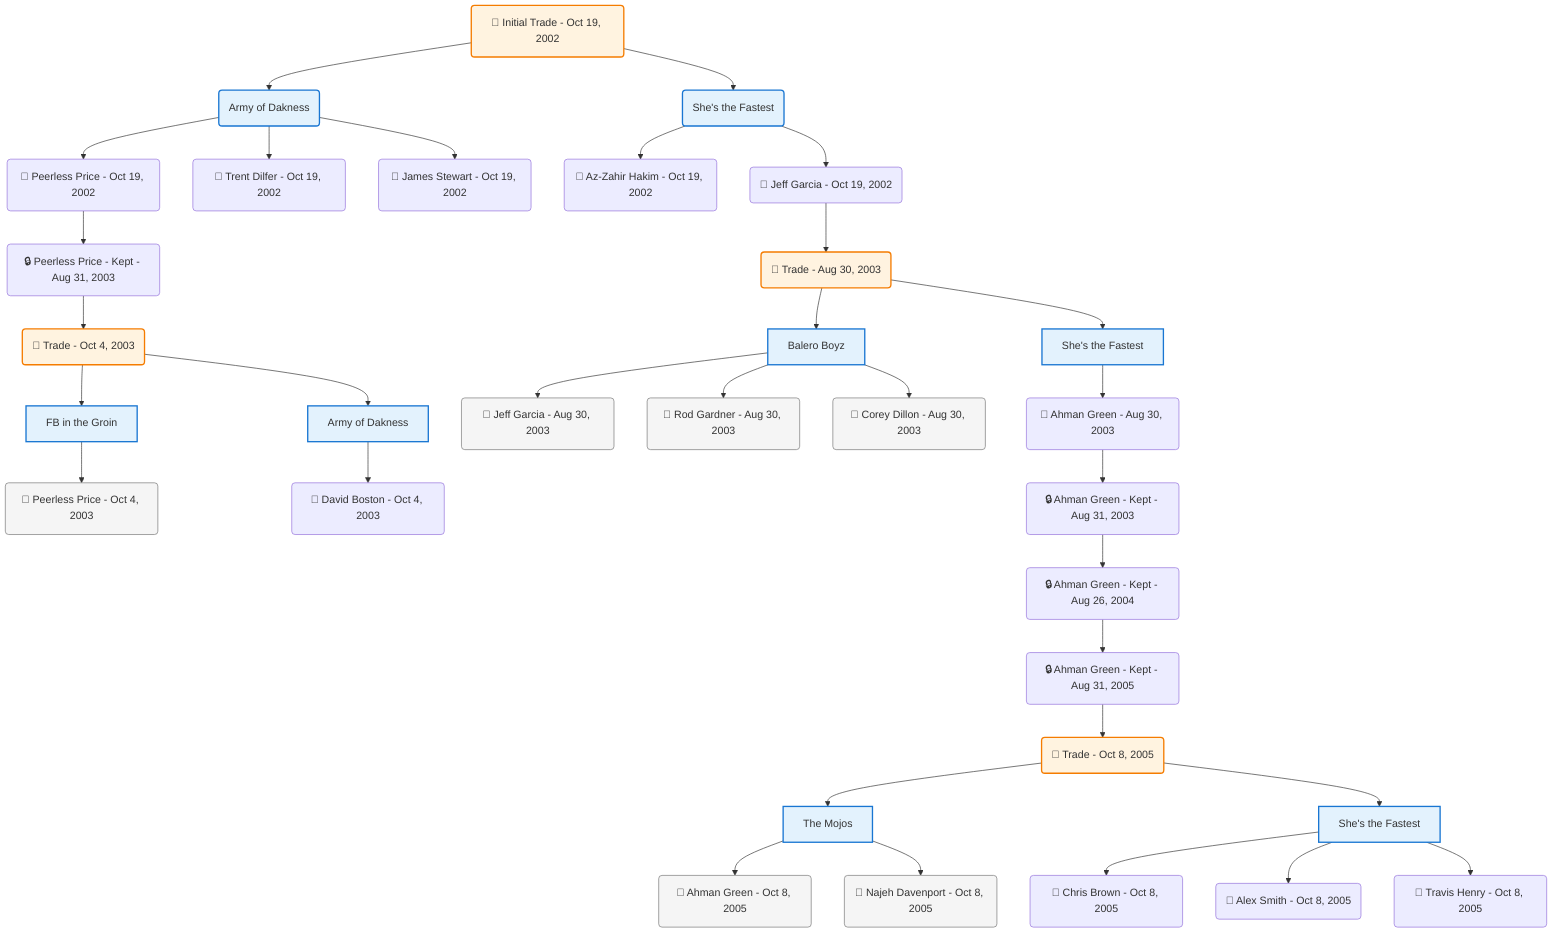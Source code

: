 flowchart TD

    TRADE_MAIN("🔄 Initial Trade - Oct 19, 2002")
    TEAM_1("Army of Dakness")
    TEAM_2("She's the Fastest")
    NODE_746c2275-65e2-43c2-a8dc-07d9923b2954("🔄 Peerless Price - Oct 19, 2002")
    NODE_684ba55e-7fef-46c9-8d3f-27a3207a0300("🔒 Peerless Price - Kept - Aug 31, 2003")
    TRADE_5a50c0ed-0127-4b77-a2d1-b15d98b5dcbd_3("🔄 Trade - Oct 4, 2003")
    TEAM_f483ecf1-cd17-4991-854b-e52dfc957b45_4["FB in the Groin"]
    NODE_4ed9ace5-3a66-4c8a-8d45-a94a09fb8c77("🔄 Peerless Price - Oct 4, 2003")
    TEAM_40f7599b-e68f-4bf4-9553-bf7e10924635_5["Army of Dakness"]
    NODE_d198fa06-ff72-4ff5-8d1b-f8fd90cfa458("🔄 David Boston - Oct 4, 2003")
    NODE_e52b2a80-802a-40c1-bf46-1cbe145d4e7c("🔄 Az-Zahir Hakim - Oct 19, 2002")
    NODE_eb8e669f-5ed4-4995-a1ba-55f7c4ebf912("🔄 Trent Dilfer - Oct 19, 2002")
    NODE_0fe37a81-05b2-4d88-8604-7ea1e1ab2668("🔄 James Stewart - Oct 19, 2002")
    NODE_445e462f-a5f7-465e-994b-c51c7ffd143b("🔄 Jeff Garcia - Oct 19, 2002")
    TRADE_d1608bf6-f3da-462c-a2dd-a7b858982098_6("🔄 Trade - Aug 30, 2003")
    TEAM_2feaf03e-fb22-498e-ac8f-e596b6ba7810_7["Balero Boyz"]
    NODE_88e39c37-4ef4-4dfe-95ab-8ef4fa6e7510("🔄 Jeff Garcia - Aug 30, 2003")
    NODE_b2756f31-3303-4aaf-9dfe-101f92297c28("🔄 Rod Gardner - Aug 30, 2003")
    NODE_0c41bae0-18c2-4b22-b15b-3553d2ce6e6d("🔄 Corey Dillon - Aug 30, 2003")
    TEAM_4449259f-64af-44fd-9235-1facc0926234_8["She's the Fastest"]
    NODE_54a38002-f7d6-42a1-b6d7-3d606c4d29eb("🔄 Ahman Green - Aug 30, 2003")
    NODE_d90fa2bc-d615-4c15-b92e-ec3c0987bdcb("🔒 Ahman Green - Kept - Aug 31, 2003")
    NODE_bb591076-00fd-46ff-8fca-57a733298354("🔒 Ahman Green - Kept - Aug 26, 2004")
    NODE_72e8d4f1-c979-4872-b3d7-31fcb81f1deb("🔒 Ahman Green - Kept - Aug 31, 2005")
    TRADE_ea3ce1e3-1a8d-483a-b2b4-fdb86202ab19_9("🔄 Trade - Oct 8, 2005")
    TEAM_bbe2d0ad-54cf-4c22-be82-b2a5f262a157_10["The Mojos"]
    NODE_5b2543a1-e7eb-408a-aa25-e48f4df3097f("🔄 Ahman Green - Oct 8, 2005")
    NODE_f1432809-2834-46aa-a414-f2f0be38821d("🔄 Najeh Davenport - Oct 8, 2005")
    TEAM_4449259f-64af-44fd-9235-1facc0926234_11["She's the Fastest"]
    NODE_a984137f-4a5a-4a83-9815-054c0f2aaaac("🔄 Chris Brown - Oct 8, 2005")
    NODE_afabe833-f607-425f-a62c-2b3aca15d977("🔄 Alex Smith - Oct 8, 2005")
    NODE_a2dcf430-d316-4b37-b35d-cf3ed0dca282("🔄 Travis Henry - Oct 8, 2005")

    TRADE_MAIN --> TEAM_1
    TRADE_MAIN --> TEAM_2
    TEAM_1 --> NODE_746c2275-65e2-43c2-a8dc-07d9923b2954
    NODE_746c2275-65e2-43c2-a8dc-07d9923b2954 --> NODE_684ba55e-7fef-46c9-8d3f-27a3207a0300
    NODE_684ba55e-7fef-46c9-8d3f-27a3207a0300 --> TRADE_5a50c0ed-0127-4b77-a2d1-b15d98b5dcbd_3
    TRADE_5a50c0ed-0127-4b77-a2d1-b15d98b5dcbd_3 --> TEAM_f483ecf1-cd17-4991-854b-e52dfc957b45_4
    TEAM_f483ecf1-cd17-4991-854b-e52dfc957b45_4 --> NODE_4ed9ace5-3a66-4c8a-8d45-a94a09fb8c77
    TRADE_5a50c0ed-0127-4b77-a2d1-b15d98b5dcbd_3 --> TEAM_40f7599b-e68f-4bf4-9553-bf7e10924635_5
    TEAM_40f7599b-e68f-4bf4-9553-bf7e10924635_5 --> NODE_d198fa06-ff72-4ff5-8d1b-f8fd90cfa458
    TEAM_2 --> NODE_e52b2a80-802a-40c1-bf46-1cbe145d4e7c
    TEAM_1 --> NODE_eb8e669f-5ed4-4995-a1ba-55f7c4ebf912
    TEAM_1 --> NODE_0fe37a81-05b2-4d88-8604-7ea1e1ab2668
    TEAM_2 --> NODE_445e462f-a5f7-465e-994b-c51c7ffd143b
    NODE_445e462f-a5f7-465e-994b-c51c7ffd143b --> TRADE_d1608bf6-f3da-462c-a2dd-a7b858982098_6
    TRADE_d1608bf6-f3da-462c-a2dd-a7b858982098_6 --> TEAM_2feaf03e-fb22-498e-ac8f-e596b6ba7810_7
    TEAM_2feaf03e-fb22-498e-ac8f-e596b6ba7810_7 --> NODE_88e39c37-4ef4-4dfe-95ab-8ef4fa6e7510
    TEAM_2feaf03e-fb22-498e-ac8f-e596b6ba7810_7 --> NODE_b2756f31-3303-4aaf-9dfe-101f92297c28
    TEAM_2feaf03e-fb22-498e-ac8f-e596b6ba7810_7 --> NODE_0c41bae0-18c2-4b22-b15b-3553d2ce6e6d
    TRADE_d1608bf6-f3da-462c-a2dd-a7b858982098_6 --> TEAM_4449259f-64af-44fd-9235-1facc0926234_8
    TEAM_4449259f-64af-44fd-9235-1facc0926234_8 --> NODE_54a38002-f7d6-42a1-b6d7-3d606c4d29eb
    NODE_54a38002-f7d6-42a1-b6d7-3d606c4d29eb --> NODE_d90fa2bc-d615-4c15-b92e-ec3c0987bdcb
    NODE_d90fa2bc-d615-4c15-b92e-ec3c0987bdcb --> NODE_bb591076-00fd-46ff-8fca-57a733298354
    NODE_bb591076-00fd-46ff-8fca-57a733298354 --> NODE_72e8d4f1-c979-4872-b3d7-31fcb81f1deb
    NODE_72e8d4f1-c979-4872-b3d7-31fcb81f1deb --> TRADE_ea3ce1e3-1a8d-483a-b2b4-fdb86202ab19_9
    TRADE_ea3ce1e3-1a8d-483a-b2b4-fdb86202ab19_9 --> TEAM_bbe2d0ad-54cf-4c22-be82-b2a5f262a157_10
    TEAM_bbe2d0ad-54cf-4c22-be82-b2a5f262a157_10 --> NODE_5b2543a1-e7eb-408a-aa25-e48f4df3097f
    TEAM_bbe2d0ad-54cf-4c22-be82-b2a5f262a157_10 --> NODE_f1432809-2834-46aa-a414-f2f0be38821d
    TRADE_ea3ce1e3-1a8d-483a-b2b4-fdb86202ab19_9 --> TEAM_4449259f-64af-44fd-9235-1facc0926234_11
    TEAM_4449259f-64af-44fd-9235-1facc0926234_11 --> NODE_a984137f-4a5a-4a83-9815-054c0f2aaaac
    TEAM_4449259f-64af-44fd-9235-1facc0926234_11 --> NODE_afabe833-f607-425f-a62c-2b3aca15d977
    TEAM_4449259f-64af-44fd-9235-1facc0926234_11 --> NODE_a2dcf430-d316-4b37-b35d-cf3ed0dca282

    %% Node styling
    classDef teamNode fill:#e3f2fd,stroke:#1976d2,stroke-width:2px
    classDef tradeNode fill:#fff3e0,stroke:#f57c00,stroke-width:2px
    classDef playerNode fill:#f3e5f5,stroke:#7b1fa2,stroke-width:1px
    classDef nonRootPlayerNode fill:#f5f5f5,stroke:#757575,stroke-width:1px
    classDef endNode fill:#ffebee,stroke:#c62828,stroke-width:2px
    classDef waiverNode fill:#e8f5e8,stroke:#388e3c,stroke-width:2px
    classDef championshipNode fill:#fff9c4,stroke:#f57f17,stroke-width:3px

    class TEAM_1,TEAM_2,TEAM_f483ecf1-cd17-4991-854b-e52dfc957b45_4,TEAM_40f7599b-e68f-4bf4-9553-bf7e10924635_5,TEAM_2feaf03e-fb22-498e-ac8f-e596b6ba7810_7,TEAM_4449259f-64af-44fd-9235-1facc0926234_8,TEAM_bbe2d0ad-54cf-4c22-be82-b2a5f262a157_10,TEAM_4449259f-64af-44fd-9235-1facc0926234_11 teamNode
    class NODE_4ed9ace5-3a66-4c8a-8d45-a94a09fb8c77,NODE_88e39c37-4ef4-4dfe-95ab-8ef4fa6e7510,NODE_b2756f31-3303-4aaf-9dfe-101f92297c28,NODE_0c41bae0-18c2-4b22-b15b-3553d2ce6e6d,NODE_5b2543a1-e7eb-408a-aa25-e48f4df3097f,NODE_f1432809-2834-46aa-a414-f2f0be38821d nonRootPlayerNode
    class TRADE_MAIN,TRADE_5a50c0ed-0127-4b77-a2d1-b15d98b5dcbd_3,TRADE_d1608bf6-f3da-462c-a2dd-a7b858982098_6,TRADE_ea3ce1e3-1a8d-483a-b2b4-fdb86202ab19_9 tradeNode